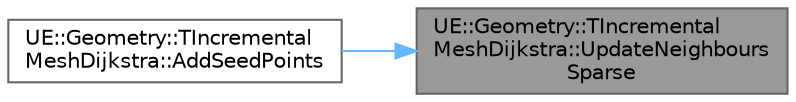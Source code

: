 digraph "UE::Geometry::TIncrementalMeshDijkstra::UpdateNeighboursSparse"
{
 // INTERACTIVE_SVG=YES
 // LATEX_PDF_SIZE
  bgcolor="transparent";
  edge [fontname=Helvetica,fontsize=10,labelfontname=Helvetica,labelfontsize=10];
  node [fontname=Helvetica,fontsize=10,shape=box,height=0.2,width=0.4];
  rankdir="RL";
  Node1 [id="Node000001",label="UE::Geometry::TIncremental\lMeshDijkstra::UpdateNeighbours\lSparse",height=0.2,width=0.4,color="gray40", fillcolor="grey60", style="filled", fontcolor="black",tooltip=" "];
  Node1 -> Node2 [id="edge1_Node000001_Node000002",dir="back",color="steelblue1",style="solid",tooltip=" "];
  Node2 [id="Node000002",label="UE::Geometry::TIncremental\lMeshDijkstra::AddSeedPoints",height=0.2,width=0.4,color="grey40", fillcolor="white", style="filled",URL="$df/d7b/classUE_1_1Geometry_1_1TIncrementalMeshDijkstra.html#a5fd152a32b94ea2aa0cd00877708f165",tooltip="Add new SeedPoints to the current solution, and then propagate updated graph distances to any points ..."];
}
